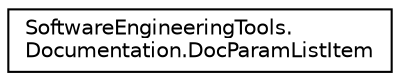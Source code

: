 digraph "Osztályhierarchia-ábra"
{
  edge [fontname="Helvetica",fontsize="10",labelfontname="Helvetica",labelfontsize="10"];
  node [fontname="Helvetica",fontsize="10",shape=record];
  rankdir="LR";
  Node1 [label="SoftwareEngineeringTools.\lDocumentation.DocParamListItem",height=0.2,width=0.4,color="black", fillcolor="white", style="filled",URL="$class_software_engineering_tools_1_1_documentation_1_1_doc_param_list_item.html"];
}
